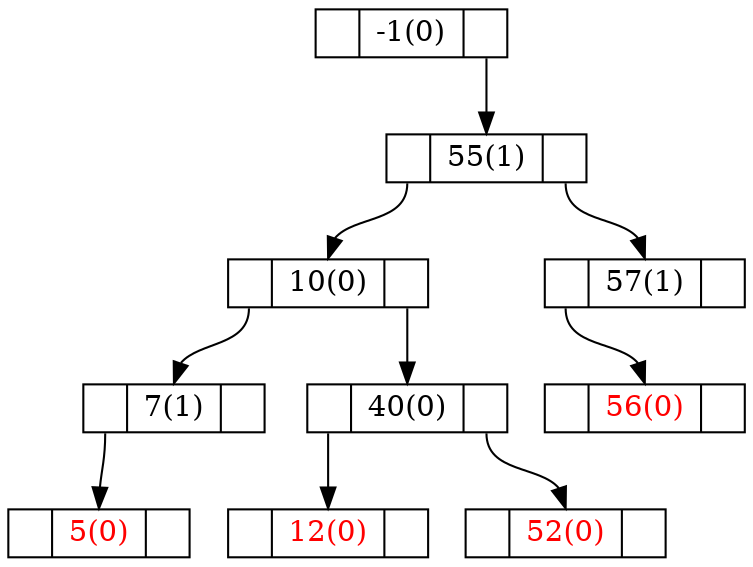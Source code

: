 digraph G {
node [shape = record, height = .1, color = "black"];
-1[label = "<L> |<D> -1(0)|<R> "];
55[label = "<L> |<D> 55(1)|<R> "];
10[label = "<L> |<D> 10(0)|<R> "];
57[label = "<L> |<D> 57(1)|<R> "];
7[label = "<L> |<D> 7(1)|<R> "];
40[label = "<L> |<D> 40(0)|<R> "];
56[label = "<L> |<D> 56(0)|<R> ",fontcolor="red"];
5[label = "<L> |<D> 5(0)|<R> ",fontcolor="red"];
12[label = "<L> |<D> 12(0)|<R> ",fontcolor="red"];
52[label = "<L> |<D> 52(0)|<R> ",fontcolor="red"];
"-1":R -> "55":D;
"55":L -> "10":D;
"55":R -> "57":D;
"10":L -> "7":D;
"10":R -> "40":D;
"57":L -> "56":D;
"7":L -> "5":D;
"40":L -> "12":D;
"40":R -> "52":D;
}
